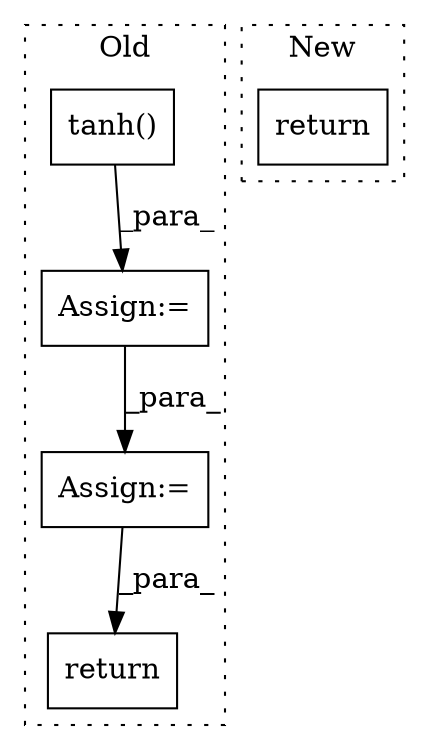digraph G {
subgraph cluster0 {
1 [label="tanh()" a="75" s="4449,4479" l="10,1" shape="box"];
3 [label="Assign:=" a="68" s="4446" l="3" shape="box"];
4 [label="Assign:=" a="68" s="4534" l="3" shape="box"];
5 [label="return" a="93" s="4564" l="7" shape="box"];
label = "Old";
style="dotted";
}
subgraph cluster1 {
2 [label="return" a="93" s="4565" l="7" shape="box"];
label = "New";
style="dotted";
}
1 -> 3 [label="_para_"];
3 -> 4 [label="_para_"];
4 -> 5 [label="_para_"];
}